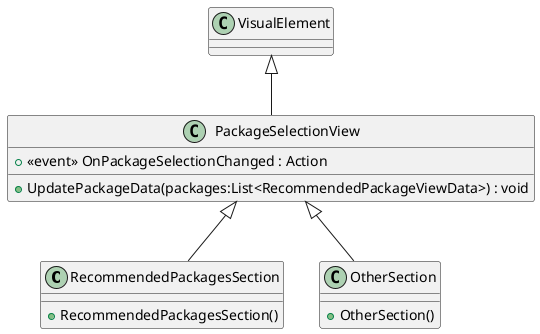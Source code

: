 @startuml
class RecommendedPackagesSection {
    + RecommendedPackagesSection()
}
class OtherSection {
    + OtherSection()
}
class PackageSelectionView {
    +  <<event>> OnPackageSelectionChanged : Action 
    + UpdatePackageData(packages:List<RecommendedPackageViewData>) : void
}
PackageSelectionView <|-- RecommendedPackagesSection
PackageSelectionView <|-- OtherSection
VisualElement <|-- PackageSelectionView
@enduml
